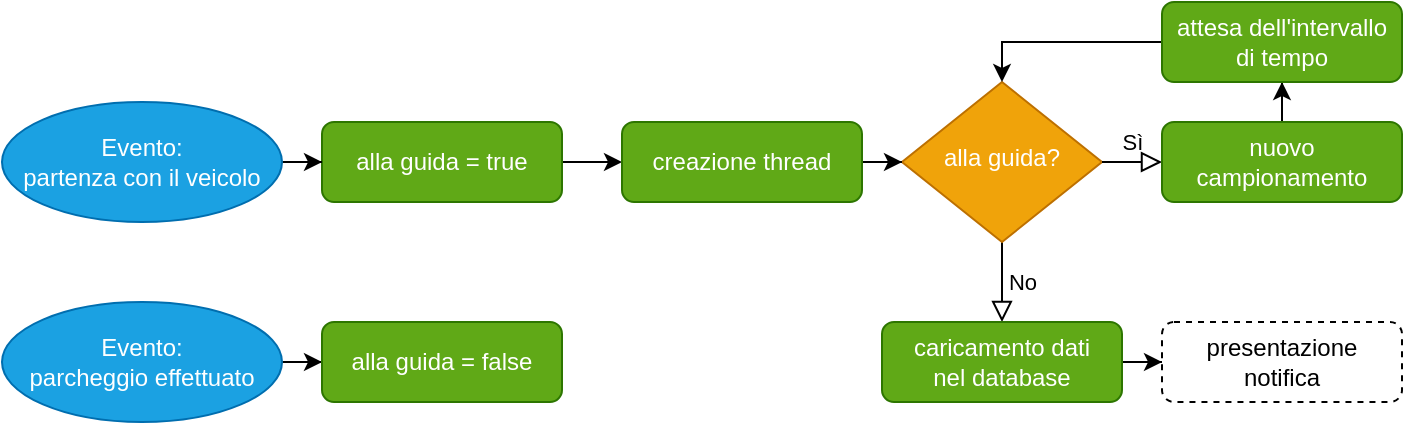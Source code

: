 <mxfile version="13.3.3" type="device"><diagram id="C5RBs43oDa-KdzZeNtuy" name="Page-1"><mxGraphModel dx="836" dy="908" grid="1" gridSize="10" guides="1" tooltips="1" connect="1" arrows="1" fold="1" page="1" pageScale="1" pageWidth="827" pageHeight="1169" math="0" shadow="0"><root><mxCell id="WIyWlLk6GJQsqaUBKTNV-0"/><mxCell id="WIyWlLk6GJQsqaUBKTNV-1" parent="WIyWlLk6GJQsqaUBKTNV-0"/><mxCell id="AGf0pGyurC--cD6sBLmf-20" style="edgeStyle=orthogonalEdgeStyle;rounded=0;orthogonalLoop=1;jettySize=auto;html=1;" edge="1" parent="WIyWlLk6GJQsqaUBKTNV-1" source="AGf0pGyurC--cD6sBLmf-0" target="AGf0pGyurC--cD6sBLmf-19"><mxGeometry relative="1" as="geometry"/></mxCell><mxCell id="AGf0pGyurC--cD6sBLmf-0" value="alla guida = true" style="rounded=1;whiteSpace=wrap;html=1;fontSize=12;glass=0;strokeWidth=1;shadow=0;fillColor=#60a917;strokeColor=#2D7600;fontColor=#ffffff;" vertex="1" parent="WIyWlLk6GJQsqaUBKTNV-1"><mxGeometry x="170" y="70" width="120" height="40" as="geometry"/></mxCell><mxCell id="WIyWlLk6GJQsqaUBKTNV-5" value="No" style="edgeStyle=orthogonalEdgeStyle;rounded=0;html=1;jettySize=auto;orthogonalLoop=1;fontSize=11;endArrow=block;endFill=0;endSize=8;strokeWidth=1;shadow=0;labelBackgroundColor=none;" parent="WIyWlLk6GJQsqaUBKTNV-1" source="WIyWlLk6GJQsqaUBKTNV-6" target="WIyWlLk6GJQsqaUBKTNV-7" edge="1"><mxGeometry y="10" relative="1" as="geometry"><mxPoint as="offset"/></mxGeometry></mxCell><mxCell id="WIyWlLk6GJQsqaUBKTNV-6" value="alla guida?" style="rhombus;whiteSpace=wrap;html=1;shadow=0;fontFamily=Helvetica;fontSize=12;align=center;strokeWidth=1;spacing=6;spacingTop=-4;fillColor=#f0a30a;strokeColor=#BD7000;fontColor=#ffffff;" parent="WIyWlLk6GJQsqaUBKTNV-1" vertex="1"><mxGeometry x="460" y="50" width="100" height="80" as="geometry"/></mxCell><mxCell id="AGf0pGyurC--cD6sBLmf-40" style="edgeStyle=orthogonalEdgeStyle;rounded=0;orthogonalLoop=1;jettySize=auto;html=1;entryX=0;entryY=0.5;entryDx=0;entryDy=0;" edge="1" parent="WIyWlLk6GJQsqaUBKTNV-1" source="WIyWlLk6GJQsqaUBKTNV-7" target="AGf0pGyurC--cD6sBLmf-38"><mxGeometry relative="1" as="geometry"/></mxCell><mxCell id="WIyWlLk6GJQsqaUBKTNV-7" value="caricamento dati&lt;br&gt;nel database" style="rounded=1;whiteSpace=wrap;html=1;fontSize=12;glass=0;strokeWidth=1;shadow=0;fillColor=#60a917;strokeColor=#2D7600;fontColor=#ffffff;" parent="WIyWlLk6GJQsqaUBKTNV-1" vertex="1"><mxGeometry x="450" y="170" width="120" height="40" as="geometry"/></mxCell><mxCell id="AGf0pGyurC--cD6sBLmf-5" style="edgeStyle=orthogonalEdgeStyle;rounded=0;orthogonalLoop=1;jettySize=auto;html=1;entryX=0;entryY=0.5;entryDx=0;entryDy=0;" edge="1" parent="WIyWlLk6GJQsqaUBKTNV-1" source="AGf0pGyurC--cD6sBLmf-4" target="AGf0pGyurC--cD6sBLmf-0"><mxGeometry relative="1" as="geometry"/></mxCell><mxCell id="AGf0pGyurC--cD6sBLmf-4" value="&lt;span style=&quot;color: rgb(255 , 255 , 255)&quot;&gt;Evento:&lt;/span&gt;&lt;br style=&quot;color: rgb(255 , 255 , 255)&quot;&gt;&lt;span style=&quot;color: rgb(255 , 255 , 255)&quot;&gt;partenza con il veicolo&lt;/span&gt;" style="ellipse;whiteSpace=wrap;html=1;rounded=1;shadow=0;glass=0;fillColor=#1ba1e2;strokeColor=#006EAF;fontColor=#ffffff;" vertex="1" parent="WIyWlLk6GJQsqaUBKTNV-1"><mxGeometry x="10" y="60" width="140" height="60" as="geometry"/></mxCell><mxCell id="AGf0pGyurC--cD6sBLmf-18" style="edgeStyle=orthogonalEdgeStyle;rounded=0;orthogonalLoop=1;jettySize=auto;html=1;" edge="1" parent="WIyWlLk6GJQsqaUBKTNV-1" source="AGf0pGyurC--cD6sBLmf-11" target="AGf0pGyurC--cD6sBLmf-14"><mxGeometry relative="1" as="geometry"/></mxCell><mxCell id="AGf0pGyurC--cD6sBLmf-11" value="&lt;span style=&quot;color: rgb(255 , 255 , 255)&quot;&gt;Evento:&lt;/span&gt;&lt;br style=&quot;color: rgb(255 , 255 , 255)&quot;&gt;parcheggio effettuato" style="ellipse;whiteSpace=wrap;html=1;rounded=1;shadow=0;glass=0;fillColor=#1ba1e2;strokeColor=#006EAF;fontColor=#ffffff;" vertex="1" parent="WIyWlLk6GJQsqaUBKTNV-1"><mxGeometry x="10" y="160" width="140" height="60" as="geometry"/></mxCell><mxCell id="AGf0pGyurC--cD6sBLmf-14" value="alla guida = false" style="rounded=1;whiteSpace=wrap;html=1;fontSize=12;glass=0;strokeWidth=1;shadow=0;fillColor=#60a917;strokeColor=#2D7600;fontColor=#ffffff;" vertex="1" parent="WIyWlLk6GJQsqaUBKTNV-1"><mxGeometry x="170" y="170" width="120" height="40" as="geometry"/></mxCell><mxCell id="AGf0pGyurC--cD6sBLmf-21" style="edgeStyle=orthogonalEdgeStyle;rounded=0;orthogonalLoop=1;jettySize=auto;html=1;" edge="1" parent="WIyWlLk6GJQsqaUBKTNV-1" source="AGf0pGyurC--cD6sBLmf-19" target="WIyWlLk6GJQsqaUBKTNV-6"><mxGeometry relative="1" as="geometry"/></mxCell><mxCell id="AGf0pGyurC--cD6sBLmf-19" value="creazione thread" style="rounded=1;whiteSpace=wrap;html=1;fontSize=12;glass=0;strokeWidth=1;shadow=0;fillColor=#60a917;strokeColor=#2D7600;fontColor=#ffffff;" vertex="1" parent="WIyWlLk6GJQsqaUBKTNV-1"><mxGeometry x="320" y="70" width="120" height="40" as="geometry"/></mxCell><mxCell id="AGf0pGyurC--cD6sBLmf-30" value="Sì" style="edgeStyle=orthogonalEdgeStyle;rounded=0;html=1;jettySize=auto;orthogonalLoop=1;fontSize=11;endArrow=block;endFill=0;endSize=8;strokeWidth=1;shadow=0;labelBackgroundColor=none;exitX=1;exitY=0.5;exitDx=0;exitDy=0;entryX=0;entryY=0.5;entryDx=0;entryDy=0;" edge="1" parent="WIyWlLk6GJQsqaUBKTNV-1" source="WIyWlLk6GJQsqaUBKTNV-6" target="AGf0pGyurC--cD6sBLmf-33"><mxGeometry y="10" relative="1" as="geometry"><mxPoint as="offset"/><mxPoint x="630" y="80" as="sourcePoint"/><mxPoint x="630" y="90" as="targetPoint"/></mxGeometry></mxCell><mxCell id="AGf0pGyurC--cD6sBLmf-36" style="edgeStyle=orthogonalEdgeStyle;rounded=0;orthogonalLoop=1;jettySize=auto;html=1;" edge="1" parent="WIyWlLk6GJQsqaUBKTNV-1" source="AGf0pGyurC--cD6sBLmf-33" target="AGf0pGyurC--cD6sBLmf-35"><mxGeometry relative="1" as="geometry"/></mxCell><mxCell id="AGf0pGyurC--cD6sBLmf-33" value="nuovo campionamento" style="rounded=1;whiteSpace=wrap;html=1;fontSize=12;glass=0;strokeWidth=1;shadow=0;fillColor=#60a917;strokeColor=#2D7600;fontColor=#ffffff;" vertex="1" parent="WIyWlLk6GJQsqaUBKTNV-1"><mxGeometry x="590" y="70" width="120" height="40" as="geometry"/></mxCell><mxCell id="AGf0pGyurC--cD6sBLmf-37" style="edgeStyle=orthogonalEdgeStyle;rounded=0;orthogonalLoop=1;jettySize=auto;html=1;entryX=0.5;entryY=0;entryDx=0;entryDy=0;" edge="1" parent="WIyWlLk6GJQsqaUBKTNV-1" source="AGf0pGyurC--cD6sBLmf-35" target="WIyWlLk6GJQsqaUBKTNV-6"><mxGeometry relative="1" as="geometry"/></mxCell><mxCell id="AGf0pGyurC--cD6sBLmf-35" value="attesa dell'intervallo&lt;br&gt;di tempo" style="rounded=1;whiteSpace=wrap;html=1;fontSize=12;glass=0;strokeWidth=1;shadow=0;fillColor=#60a917;strokeColor=#2D7600;fontColor=#ffffff;" vertex="1" parent="WIyWlLk6GJQsqaUBKTNV-1"><mxGeometry x="590" y="10" width="120" height="40" as="geometry"/></mxCell><mxCell id="AGf0pGyurC--cD6sBLmf-38" value="presentazione&lt;br&gt;notifica" style="rounded=1;whiteSpace=wrap;html=1;fontSize=12;glass=0;strokeWidth=1;shadow=0;dashed=1;" vertex="1" parent="WIyWlLk6GJQsqaUBKTNV-1"><mxGeometry x="590" y="170" width="120" height="40" as="geometry"/></mxCell></root></mxGraphModel></diagram></mxfile>
